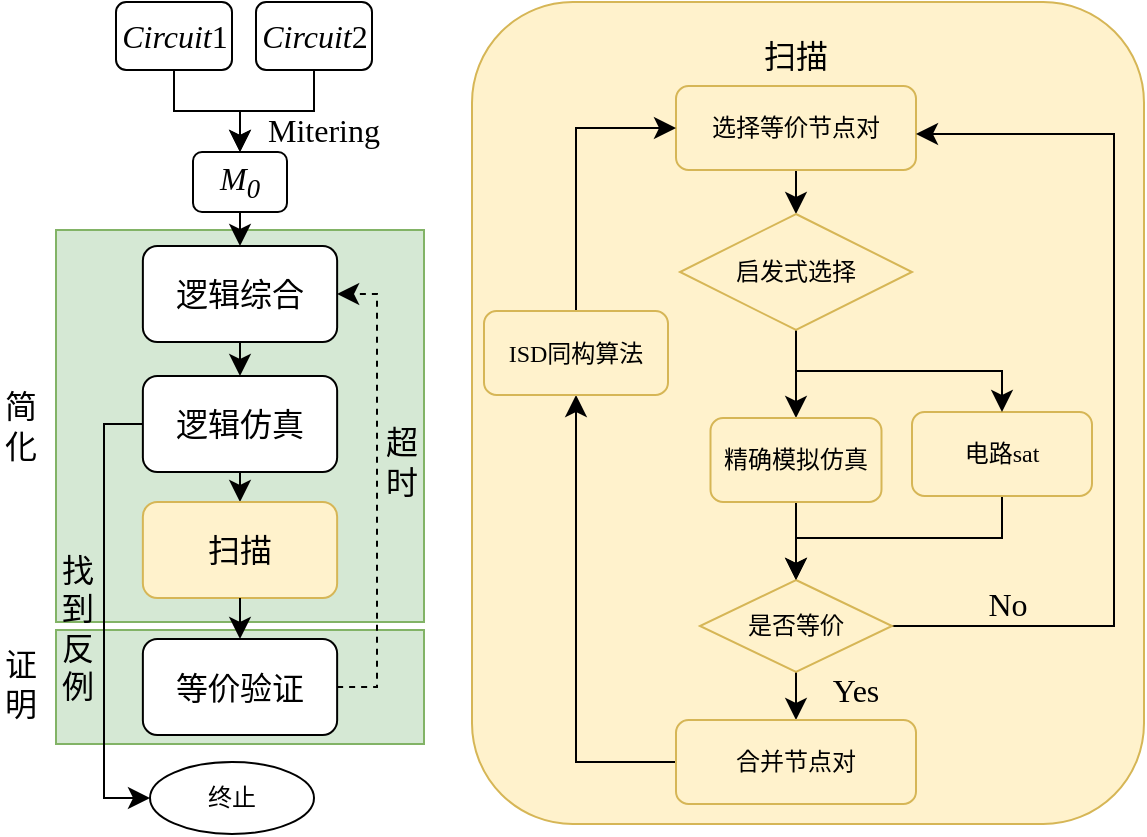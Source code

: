 <mxfile version="24.9.1">
  <diagram name="第 1 页" id="JUmIML43iS3KHeupYltu">
    <mxGraphModel dx="1079" dy="963" grid="0" gridSize="10" guides="1" tooltips="1" connect="1" arrows="1" fold="1" page="0" pageScale="1" pageWidth="827" pageHeight="1169" math="0" shadow="0">
      <root>
        <mxCell id="0" />
        <mxCell id="1" parent="0" />
        <mxCell id="oNz4YCIeYpVKc3F23LFQ-41" value="" style="rounded=0;whiteSpace=wrap;html=1;fillColor=#d5e8d4;strokeColor=#82b366;fontFamily=宋体;" vertex="1" parent="1">
          <mxGeometry x="-90" y="22" width="184" height="57" as="geometry" />
        </mxCell>
        <mxCell id="oNz4YCIeYpVKc3F23LFQ-22" value="" style="rounded=1;whiteSpace=wrap;html=1;fontFamily=宋体;" vertex="1" parent="1">
          <mxGeometry x="-46.567" y="26.5" width="97.133" height="48" as="geometry" />
        </mxCell>
        <mxCell id="oNz4YCIeYpVKc3F23LFQ-24" value="" style="rounded=0;whiteSpace=wrap;html=1;fillColor=#d5e8d4;strokeColor=#82b366;fontFamily=宋体;" vertex="1" parent="1">
          <mxGeometry x="-90" y="-178" width="184" height="196" as="geometry" />
        </mxCell>
        <mxCell id="oNz4YCIeYpVKc3F23LFQ-11" value="" style="rounded=1;whiteSpace=wrap;html=1;fontFamily=宋体;" vertex="1" parent="1">
          <mxGeometry x="-46.567" y="-170" width="97.133" height="48" as="geometry" />
        </mxCell>
        <mxCell id="oNz4YCIeYpVKc3F23LFQ-16" value="" style="rounded=1;whiteSpace=wrap;html=1;fontFamily=宋体;" vertex="1" parent="1">
          <mxGeometry x="-46.567" y="-105" width="97.133" height="48" as="geometry" />
        </mxCell>
        <mxCell id="oNz4YCIeYpVKc3F23LFQ-50" style="edgeStyle=none;curved=1;rounded=0;orthogonalLoop=1;jettySize=auto;html=1;exitX=0.5;exitY=1;exitDx=0;exitDy=0;entryX=0.5;entryY=0;entryDx=0;entryDy=0;fontSize=12;startSize=8;endSize=8;fontFamily=宋体;" edge="1" parent="1" source="oNz4YCIeYpVKc3F23LFQ-12" target="oNz4YCIeYpVKc3F23LFQ-17">
          <mxGeometry relative="1" as="geometry" />
        </mxCell>
        <mxCell id="oNz4YCIeYpVKc3F23LFQ-12" value="&lt;font&gt;逻辑综合&lt;/font&gt;" style="text;html=1;align=center;verticalAlign=middle;whiteSpace=wrap;rounded=0;fontSize=16;fontFamily=宋体;" vertex="1" parent="1">
          <mxGeometry x="-60" y="-170" width="124.0" height="48" as="geometry" />
        </mxCell>
        <mxCell id="oNz4YCIeYpVKc3F23LFQ-51" style="edgeStyle=none;curved=1;rounded=0;orthogonalLoop=1;jettySize=auto;html=1;exitX=0.5;exitY=1;exitDx=0;exitDy=0;entryX=0.5;entryY=0;entryDx=0;entryDy=0;fontSize=12;startSize=8;endSize=8;fontFamily=宋体;" edge="1" parent="1" source="oNz4YCIeYpVKc3F23LFQ-17" target="oNz4YCIeYpVKc3F23LFQ-20">
          <mxGeometry relative="1" as="geometry" />
        </mxCell>
        <mxCell id="oNz4YCIeYpVKc3F23LFQ-17" value="&lt;font&gt;逻辑仿真&lt;/font&gt;" style="text;html=1;align=center;verticalAlign=middle;whiteSpace=wrap;rounded=0;fontSize=16;fontFamily=宋体;" vertex="1" parent="1">
          <mxGeometry x="-60" y="-105" width="124.0" height="48" as="geometry" />
        </mxCell>
        <mxCell id="oNz4YCIeYpVKc3F23LFQ-26" style="edgeStyle=orthogonalEdgeStyle;rounded=0;orthogonalLoop=1;jettySize=auto;html=1;exitX=0.5;exitY=1;exitDx=0;exitDy=0;entryX=0.5;entryY=0;entryDx=0;entryDy=0;fontSize=12;startSize=8;endSize=8;fontFamily=宋体;" edge="1" parent="1" source="oNz4YCIeYpVKc3F23LFQ-1" target="oNz4YCIeYpVKc3F23LFQ-8">
          <mxGeometry relative="1" as="geometry" />
        </mxCell>
        <mxCell id="oNz4YCIeYpVKc3F23LFQ-1" value="" style="rounded=1;whiteSpace=wrap;html=1;fontFamily=宋体;" vertex="1" parent="1">
          <mxGeometry x="-60" y="-292" width="58" height="34" as="geometry" />
        </mxCell>
        <mxCell id="oNz4YCIeYpVKc3F23LFQ-3" value="&lt;font&gt;&lt;i&gt;Circuit&lt;/i&gt;1&lt;/font&gt;" style="text;html=1;align=center;verticalAlign=middle;whiteSpace=wrap;rounded=0;fontSize=16;fontFamily=Times New Roman;" vertex="1" parent="1">
          <mxGeometry x="-58.5" y="-285" width="55" height="20" as="geometry" />
        </mxCell>
        <mxCell id="oNz4YCIeYpVKc3F23LFQ-28" style="edgeStyle=orthogonalEdgeStyle;rounded=0;orthogonalLoop=1;jettySize=auto;html=1;exitX=0.5;exitY=1;exitDx=0;exitDy=0;entryX=0.5;entryY=0;entryDx=0;entryDy=0;fontSize=12;startSize=8;endSize=8;fontFamily=宋体;" edge="1" parent="1" source="oNz4YCIeYpVKc3F23LFQ-5" target="oNz4YCIeYpVKc3F23LFQ-8">
          <mxGeometry relative="1" as="geometry" />
        </mxCell>
        <mxCell id="oNz4YCIeYpVKc3F23LFQ-5" value="" style="rounded=1;whiteSpace=wrap;html=1;fontFamily=宋体;" vertex="1" parent="1">
          <mxGeometry x="10" y="-292" width="58" height="34" as="geometry" />
        </mxCell>
        <mxCell id="oNz4YCIeYpVKc3F23LFQ-6" value="&lt;font&gt;&lt;i&gt;Circuit&lt;/i&gt;2&lt;/font&gt;" style="text;html=1;align=center;verticalAlign=middle;whiteSpace=wrap;rounded=0;fontSize=16;fontFamily=Times New Roman;" vertex="1" parent="1">
          <mxGeometry x="11.5" y="-285" width="55" height="20" as="geometry" />
        </mxCell>
        <mxCell id="oNz4YCIeYpVKc3F23LFQ-9" value="" style="group;fontFamily=宋体;" vertex="1" connectable="0" parent="1">
          <mxGeometry x="-28" y="-217" width="60" height="30" as="geometry" />
        </mxCell>
        <mxCell id="oNz4YCIeYpVKc3F23LFQ-7" value="" style="rounded=1;whiteSpace=wrap;html=1;fontFamily=宋体;" vertex="1" parent="oNz4YCIeYpVKc3F23LFQ-9">
          <mxGeometry x="6.5" width="47" height="30" as="geometry" />
        </mxCell>
        <mxCell id="oNz4YCIeYpVKc3F23LFQ-8" value="&lt;font&gt;&lt;i&gt;M&lt;sub&gt;0&lt;/sub&gt;&lt;/i&gt;&lt;/font&gt;" style="text;html=1;align=center;verticalAlign=middle;whiteSpace=wrap;rounded=0;fontSize=16;fontFamily=Times New Roman;" vertex="1" parent="oNz4YCIeYpVKc3F23LFQ-9">
          <mxGeometry width="60" height="30" as="geometry" />
        </mxCell>
        <mxCell id="oNz4YCIeYpVKc3F23LFQ-25" value="终止" style="ellipse;whiteSpace=wrap;html=1;fontFamily=宋体;" vertex="1" parent="1">
          <mxGeometry x="-43" y="88" width="82" height="36" as="geometry" />
        </mxCell>
        <mxCell id="oNz4YCIeYpVKc3F23LFQ-29" value="&lt;font&gt;Mitering&lt;/font&gt;" style="text;html=1;align=center;verticalAlign=middle;whiteSpace=wrap;rounded=0;fontSize=16;fontFamily=Times New Roman;" vertex="1" parent="1">
          <mxGeometry x="20" y="-240" width="48" height="23" as="geometry" />
        </mxCell>
        <mxCell id="oNz4YCIeYpVKc3F23LFQ-31" style="edgeStyle=orthogonalEdgeStyle;rounded=0;orthogonalLoop=1;jettySize=auto;html=1;exitX=0;exitY=0.5;exitDx=0;exitDy=0;entryX=0;entryY=0.5;entryDx=0;entryDy=0;fontSize=12;startSize=8;endSize=8;fontFamily=宋体;" edge="1" parent="1" source="oNz4YCIeYpVKc3F23LFQ-16" target="oNz4YCIeYpVKc3F23LFQ-25">
          <mxGeometry relative="1" as="geometry">
            <Array as="points">
              <mxPoint x="-66" y="-81" />
              <mxPoint x="-66" y="106" />
            </Array>
          </mxGeometry>
        </mxCell>
        <mxCell id="oNz4YCIeYpVKc3F23LFQ-33" value="&lt;font&gt;找到反例&lt;/font&gt;" style="text;html=1;align=center;verticalAlign=middle;whiteSpace=wrap;rounded=0;fontSize=16;fontFamily=宋体;" vertex="1" parent="1">
          <mxGeometry x="-87" y="6" width="16" height="30" as="geometry" />
        </mxCell>
        <mxCell id="oNz4YCIeYpVKc3F23LFQ-36" style="rounded=0;orthogonalLoop=1;jettySize=auto;html=1;exitX=1;exitY=0.5;exitDx=0;exitDy=0;entryX=1;entryY=0.5;entryDx=0;entryDy=0;fontSize=12;startSize=8;endSize=8;edgeStyle=orthogonalEdgeStyle;dashed=1;fontFamily=宋体;" edge="1" parent="1" source="oNz4YCIeYpVKc3F23LFQ-22" target="oNz4YCIeYpVKc3F23LFQ-11">
          <mxGeometry relative="1" as="geometry" />
        </mxCell>
        <mxCell id="oNz4YCIeYpVKc3F23LFQ-39" value="&lt;font&gt;超时&lt;/font&gt;" style="text;html=1;align=center;verticalAlign=middle;whiteSpace=wrap;rounded=0;fontSize=16;fontFamily=宋体;" vertex="1" parent="1">
          <mxGeometry x="75" y="-77" width="16" height="30" as="geometry" />
        </mxCell>
        <mxCell id="oNz4YCIeYpVKc3F23LFQ-40" value="&lt;font&gt;简化&lt;/font&gt;" style="text;html=1;align=center;verticalAlign=middle;whiteSpace=wrap;rounded=0;fontSize=16;fontFamily=宋体;" vertex="1" parent="1">
          <mxGeometry x="-118" y="-95" width="21" height="30" as="geometry" />
        </mxCell>
        <mxCell id="oNz4YCIeYpVKc3F23LFQ-43" value="&lt;font&gt;证明&lt;/font&gt;" style="text;html=1;align=center;verticalAlign=middle;whiteSpace=wrap;rounded=0;fontSize=16;fontFamily=宋体;" vertex="1" parent="1">
          <mxGeometry x="-118" y="34" width="21" height="30" as="geometry" />
        </mxCell>
        <mxCell id="oNz4YCIeYpVKc3F23LFQ-44" value="" style="group;fontFamily=宋体;" vertex="1" connectable="0" parent="1">
          <mxGeometry x="-60" y="-42" width="124" height="48" as="geometry" />
        </mxCell>
        <mxCell id="oNz4YCIeYpVKc3F23LFQ-19" value="" style="rounded=1;whiteSpace=wrap;html=1;fillColor=#fff2cc;strokeColor=#d6b656;fontFamily=宋体;" vertex="1" parent="oNz4YCIeYpVKc3F23LFQ-44">
          <mxGeometry x="13.433" width="97.133" height="48" as="geometry" />
        </mxCell>
        <mxCell id="oNz4YCIeYpVKc3F23LFQ-20" value="&lt;font&gt;扫描&lt;/font&gt;" style="text;html=1;align=center;verticalAlign=middle;whiteSpace=wrap;rounded=0;fontSize=16;fontFamily=宋体;" vertex="1" parent="oNz4YCIeYpVKc3F23LFQ-44">
          <mxGeometry width="124.0" height="48" as="geometry" />
        </mxCell>
        <mxCell id="oNz4YCIeYpVKc3F23LFQ-46" value="" style="rounded=1;whiteSpace=wrap;html=1;fillColor=#fff2cc;strokeColor=#d6b656;fontFamily=宋体;" vertex="1" parent="1">
          <mxGeometry x="118" y="-292" width="336" height="411" as="geometry" />
        </mxCell>
        <mxCell id="oNz4YCIeYpVKc3F23LFQ-48" value="&lt;font&gt;扫描&lt;/font&gt;" style="text;html=1;align=center;verticalAlign=middle;whiteSpace=wrap;rounded=0;fontSize=16;fontFamily=宋体;" vertex="1" parent="1">
          <mxGeometry x="250" y="-280" width="60" height="30" as="geometry" />
        </mxCell>
        <mxCell id="oNz4YCIeYpVKc3F23LFQ-49" style="edgeStyle=none;curved=1;rounded=0;orthogonalLoop=1;jettySize=auto;html=1;exitX=0.5;exitY=1;exitDx=0;exitDy=0;fontSize=12;startSize=8;endSize=8;fontFamily=宋体;" edge="1" parent="1" source="oNz4YCIeYpVKc3F23LFQ-8" target="oNz4YCIeYpVKc3F23LFQ-12">
          <mxGeometry relative="1" as="geometry" />
        </mxCell>
        <mxCell id="oNz4YCIeYpVKc3F23LFQ-54" style="edgeStyle=none;curved=1;rounded=0;orthogonalLoop=1;jettySize=auto;html=1;exitX=0.5;exitY=1;exitDx=0;exitDy=0;entryX=0.5;entryY=0;entryDx=0;entryDy=0;fontSize=12;startSize=8;endSize=8;fontFamily=宋体;" edge="1" parent="1" source="oNz4YCIeYpVKc3F23LFQ-20" target="oNz4YCIeYpVKc3F23LFQ-22">
          <mxGeometry relative="1" as="geometry" />
        </mxCell>
        <mxCell id="oNz4YCIeYpVKc3F23LFQ-23" value="&lt;font&gt;等价验证&lt;/font&gt;" style="text;html=1;align=center;verticalAlign=middle;whiteSpace=wrap;rounded=0;fontSize=16;fontFamily=宋体;" vertex="1" parent="1">
          <mxGeometry x="-60" y="26.5" width="124.0" height="48" as="geometry" />
        </mxCell>
        <mxCell id="oNz4YCIeYpVKc3F23LFQ-76" style="edgeStyle=none;curved=1;rounded=0;orthogonalLoop=1;jettySize=auto;html=1;exitX=0.5;exitY=1;exitDx=0;exitDy=0;entryX=0.5;entryY=0;entryDx=0;entryDy=0;fontSize=12;startSize=8;endSize=8;" edge="1" parent="1" source="oNz4YCIeYpVKc3F23LFQ-55" target="oNz4YCIeYpVKc3F23LFQ-74">
          <mxGeometry relative="1" as="geometry" />
        </mxCell>
        <mxCell id="oNz4YCIeYpVKc3F23LFQ-55" value="&lt;font&gt;选择等价节点对&lt;/font&gt;" style="rounded=1;whiteSpace=wrap;html=1;fillColor=#fff2cc;strokeColor=#d6b656;fontFamily=宋体;" vertex="1" parent="1">
          <mxGeometry x="220" y="-250" width="120" height="42" as="geometry" />
        </mxCell>
        <mxCell id="oNz4YCIeYpVKc3F23LFQ-67" style="edgeStyle=orthogonalEdgeStyle;rounded=0;orthogonalLoop=1;jettySize=auto;html=1;exitX=0.5;exitY=1;exitDx=0;exitDy=0;entryX=0.5;entryY=0;entryDx=0;entryDy=0;fontSize=12;startSize=8;endSize=8;" edge="1" parent="1" source="oNz4YCIeYpVKc3F23LFQ-56" target="oNz4YCIeYpVKc3F23LFQ-57">
          <mxGeometry relative="1" as="geometry" />
        </mxCell>
        <mxCell id="oNz4YCIeYpVKc3F23LFQ-56" value="&lt;font&gt;电路&lt;font face=&quot;Times New Roman&quot;&gt;sat&lt;/font&gt;&lt;/font&gt;" style="rounded=1;whiteSpace=wrap;html=1;fillColor=#fff2cc;strokeColor=#d6b656;fontFamily=宋体;" vertex="1" parent="1">
          <mxGeometry x="338" y="-87" width="90" height="42" as="geometry" />
        </mxCell>
        <mxCell id="oNz4YCIeYpVKc3F23LFQ-58" style="edgeStyle=orthogonalEdgeStyle;rounded=0;orthogonalLoop=1;jettySize=auto;html=1;exitX=1;exitY=0.5;exitDx=0;exitDy=0;fontSize=12;startSize=8;endSize=8;fontFamily=宋体;" edge="1" parent="1" source="oNz4YCIeYpVKc3F23LFQ-57">
          <mxGeometry relative="1" as="geometry">
            <mxPoint x="340" y="-226" as="targetPoint" />
            <Array as="points">
              <mxPoint x="439" y="20" />
              <mxPoint x="439" y="-226" />
            </Array>
          </mxGeometry>
        </mxCell>
        <mxCell id="oNz4YCIeYpVKc3F23LFQ-61" style="edgeStyle=none;curved=1;rounded=0;orthogonalLoop=1;jettySize=auto;html=1;exitX=0.5;exitY=1;exitDx=0;exitDy=0;fontSize=12;startSize=8;endSize=8;" edge="1" parent="1" source="oNz4YCIeYpVKc3F23LFQ-57" target="oNz4YCIeYpVKc3F23LFQ-59">
          <mxGeometry relative="1" as="geometry" />
        </mxCell>
        <mxCell id="oNz4YCIeYpVKc3F23LFQ-57" value="是否等价" style="rhombus;whiteSpace=wrap;html=1;fillColor=#fff2cc;strokeColor=#d6b656;fontFamily=宋体;" vertex="1" parent="1">
          <mxGeometry x="231.98" y="-3" width="96.04" height="46" as="geometry" />
        </mxCell>
        <mxCell id="oNz4YCIeYpVKc3F23LFQ-71" style="edgeStyle=orthogonalEdgeStyle;rounded=0;orthogonalLoop=1;jettySize=auto;html=1;exitX=0;exitY=0.5;exitDx=0;exitDy=0;entryX=0.5;entryY=1;entryDx=0;entryDy=0;fontSize=12;startSize=8;endSize=8;" edge="1" parent="1" source="oNz4YCIeYpVKc3F23LFQ-59" target="oNz4YCIeYpVKc3F23LFQ-68">
          <mxGeometry relative="1" as="geometry" />
        </mxCell>
        <mxCell id="oNz4YCIeYpVKc3F23LFQ-59" value="&lt;font&gt;合并节点对&lt;/font&gt;" style="rounded=1;whiteSpace=wrap;html=1;fillColor=#fff2cc;strokeColor=#d6b656;fontFamily=宋体;" vertex="1" parent="1">
          <mxGeometry x="220" y="67" width="120" height="42" as="geometry" />
        </mxCell>
        <mxCell id="oNz4YCIeYpVKc3F23LFQ-62" value="Yes" style="text;html=1;align=center;verticalAlign=middle;whiteSpace=wrap;rounded=0;fontSize=16;fontFamily=Times New Roman;" vertex="1" parent="1">
          <mxGeometry x="280" y="37" width="60" height="30" as="geometry" />
        </mxCell>
        <mxCell id="oNz4YCIeYpVKc3F23LFQ-65" value="No" style="text;html=1;align=center;verticalAlign=middle;whiteSpace=wrap;rounded=0;fontSize=16;fontFamily=Times New Roman;" vertex="1" parent="1">
          <mxGeometry x="356.0" y="-6.5" width="60" height="30" as="geometry" />
        </mxCell>
        <mxCell id="oNz4YCIeYpVKc3F23LFQ-70" style="edgeStyle=orthogonalEdgeStyle;rounded=0;orthogonalLoop=1;jettySize=auto;html=1;exitX=0.5;exitY=0;exitDx=0;exitDy=0;entryX=0;entryY=0.5;entryDx=0;entryDy=0;fontSize=12;startSize=8;endSize=8;" edge="1" parent="1" source="oNz4YCIeYpVKc3F23LFQ-68" target="oNz4YCIeYpVKc3F23LFQ-55">
          <mxGeometry relative="1" as="geometry" />
        </mxCell>
        <mxCell id="oNz4YCIeYpVKc3F23LFQ-68" value="ISD同构算法" style="rounded=1;whiteSpace=wrap;html=1;fillColor=#fff2cc;strokeColor=#d6b656;fontFamily=宋体;" vertex="1" parent="1">
          <mxGeometry x="124" y="-137.5" width="92" height="42" as="geometry" />
        </mxCell>
        <mxCell id="oNz4YCIeYpVKc3F23LFQ-77" style="edgeStyle=orthogonalEdgeStyle;rounded=0;orthogonalLoop=1;jettySize=auto;html=1;exitX=0.5;exitY=1;exitDx=0;exitDy=0;entryX=0.5;entryY=0;entryDx=0;entryDy=0;fontSize=12;startSize=8;endSize=8;" edge="1" parent="1" source="oNz4YCIeYpVKc3F23LFQ-74" target="oNz4YCIeYpVKc3F23LFQ-56">
          <mxGeometry relative="1" as="geometry" />
        </mxCell>
        <mxCell id="oNz4YCIeYpVKc3F23LFQ-80" style="edgeStyle=none;curved=1;rounded=0;orthogonalLoop=1;jettySize=auto;html=1;exitX=0.5;exitY=1;exitDx=0;exitDy=0;entryX=0.5;entryY=0;entryDx=0;entryDy=0;fontSize=12;startSize=8;endSize=8;" edge="1" parent="1" source="oNz4YCIeYpVKc3F23LFQ-74" target="oNz4YCIeYpVKc3F23LFQ-79">
          <mxGeometry relative="1" as="geometry" />
        </mxCell>
        <mxCell id="oNz4YCIeYpVKc3F23LFQ-74" value="&lt;font face=&quot;宋体&quot;&gt;启发式选择&lt;/font&gt;" style="rhombus;whiteSpace=wrap;html=1;fillColor=#fff2cc;strokeColor=#d6b656;" vertex="1" parent="1">
          <mxGeometry x="222" y="-186" width="116" height="58" as="geometry" />
        </mxCell>
        <mxCell id="oNz4YCIeYpVKc3F23LFQ-81" style="edgeStyle=none;curved=1;rounded=0;orthogonalLoop=1;jettySize=auto;html=1;exitX=0.5;exitY=1;exitDx=0;exitDy=0;entryX=0.5;entryY=0;entryDx=0;entryDy=0;fontSize=12;startSize=8;endSize=8;" edge="1" parent="1" source="oNz4YCIeYpVKc3F23LFQ-79" target="oNz4YCIeYpVKc3F23LFQ-57">
          <mxGeometry relative="1" as="geometry" />
        </mxCell>
        <mxCell id="oNz4YCIeYpVKc3F23LFQ-79" value="精确模拟仿真" style="rounded=1;whiteSpace=wrap;html=1;fillColor=#fff2cc;strokeColor=#d6b656;fontFamily=宋体;" vertex="1" parent="1">
          <mxGeometry x="237.25" y="-84" width="85.5" height="42" as="geometry" />
        </mxCell>
      </root>
    </mxGraphModel>
  </diagram>
</mxfile>
